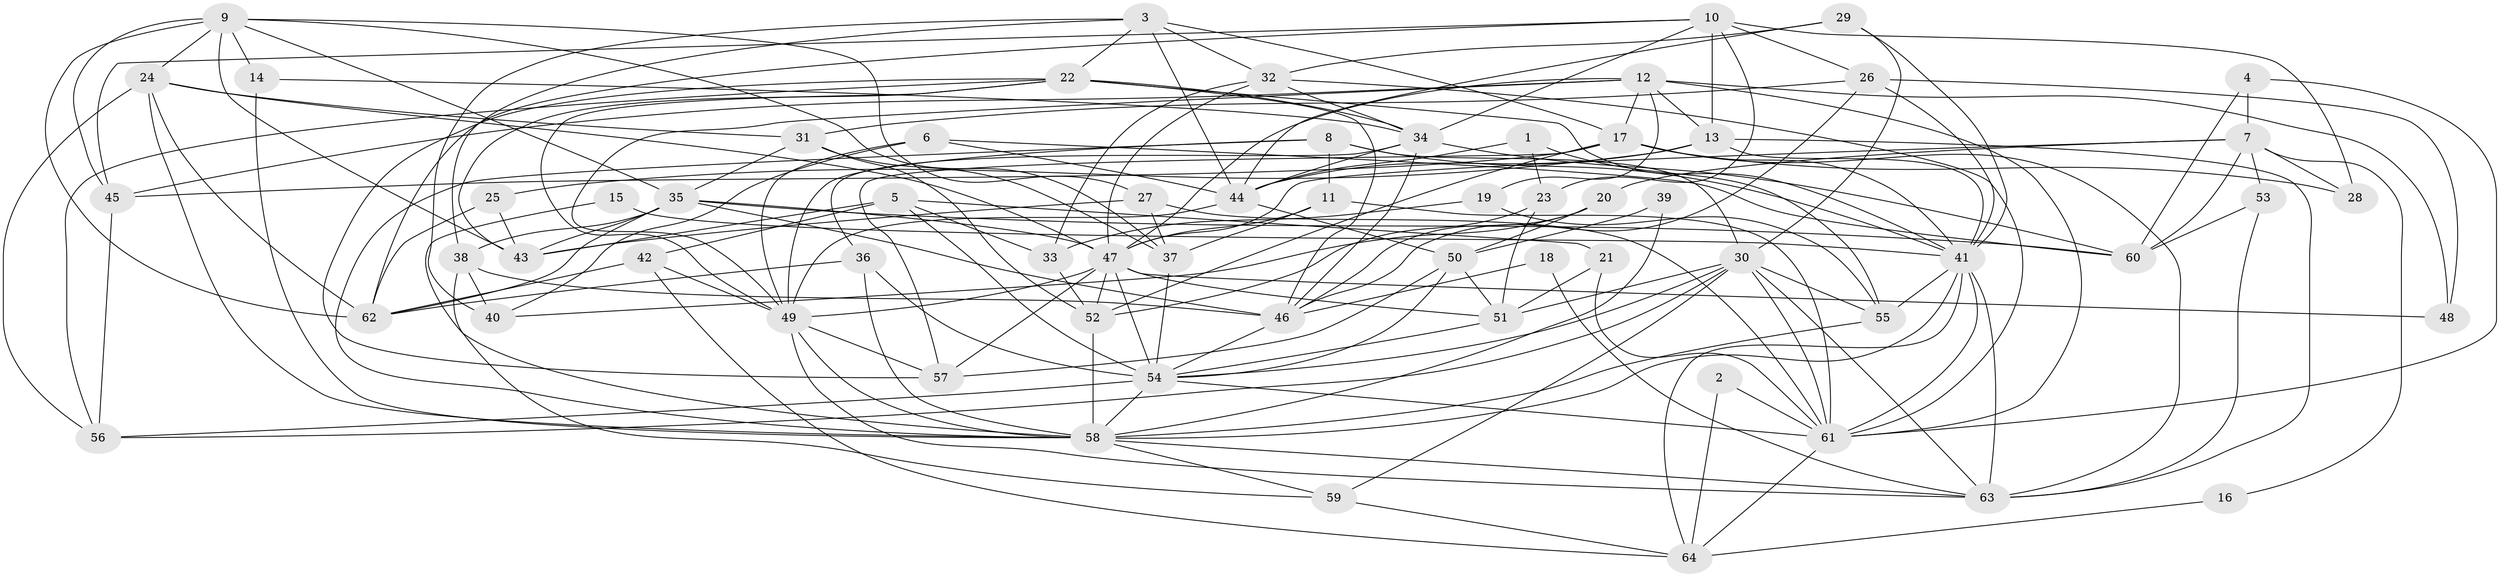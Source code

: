 // original degree distribution, {5: 0.2047244094488189, 4: 0.25196850393700787, 2: 0.12598425196850394, 3: 0.29133858267716534, 7: 0.031496062992125984, 6: 0.07086614173228346, 8: 0.015748031496062992, 9: 0.007874015748031496}
// Generated by graph-tools (version 1.1) at 2025/50/03/09/25 03:50:05]
// undirected, 64 vertices, 181 edges
graph export_dot {
graph [start="1"]
  node [color=gray90,style=filled];
  1;
  2;
  3;
  4;
  5;
  6;
  7;
  8;
  9;
  10;
  11;
  12;
  13;
  14;
  15;
  16;
  17;
  18;
  19;
  20;
  21;
  22;
  23;
  24;
  25;
  26;
  27;
  28;
  29;
  30;
  31;
  32;
  33;
  34;
  35;
  36;
  37;
  38;
  39;
  40;
  41;
  42;
  43;
  44;
  45;
  46;
  47;
  48;
  49;
  50;
  51;
  52;
  53;
  54;
  55;
  56;
  57;
  58;
  59;
  60;
  61;
  62;
  63;
  64;
  1 -- 23 [weight=2.0];
  1 -- 44 [weight=1.0];
  1 -- 55 [weight=1.0];
  2 -- 61 [weight=1.0];
  2 -- 64 [weight=1.0];
  3 -- 17 [weight=1.0];
  3 -- 22 [weight=1.0];
  3 -- 32 [weight=1.0];
  3 -- 38 [weight=1.0];
  3 -- 40 [weight=1.0];
  3 -- 44 [weight=1.0];
  4 -- 7 [weight=1.0];
  4 -- 60 [weight=1.0];
  4 -- 61 [weight=1.0];
  5 -- 21 [weight=1.0];
  5 -- 33 [weight=1.0];
  5 -- 42 [weight=1.0];
  5 -- 43 [weight=1.0];
  5 -- 54 [weight=2.0];
  6 -- 40 [weight=1.0];
  6 -- 44 [weight=1.0];
  6 -- 49 [weight=1.0];
  6 -- 60 [weight=1.0];
  7 -- 16 [weight=1.0];
  7 -- 20 [weight=1.0];
  7 -- 28 [weight=1.0];
  7 -- 47 [weight=1.0];
  7 -- 53 [weight=1.0];
  7 -- 60 [weight=1.0];
  8 -- 11 [weight=1.0];
  8 -- 30 [weight=1.0];
  8 -- 41 [weight=1.0];
  8 -- 49 [weight=1.0];
  8 -- 58 [weight=1.0];
  9 -- 14 [weight=1.0];
  9 -- 24 [weight=1.0];
  9 -- 27 [weight=1.0];
  9 -- 35 [weight=1.0];
  9 -- 37 [weight=1.0];
  9 -- 43 [weight=1.0];
  9 -- 45 [weight=1.0];
  9 -- 62 [weight=1.0];
  10 -- 13 [weight=1.0];
  10 -- 23 [weight=1.0];
  10 -- 26 [weight=1.0];
  10 -- 28 [weight=1.0];
  10 -- 34 [weight=1.0];
  10 -- 45 [weight=1.0];
  10 -- 62 [weight=1.0];
  11 -- 37 [weight=1.0];
  11 -- 47 [weight=1.0];
  11 -- 61 [weight=1.0];
  12 -- 13 [weight=1.0];
  12 -- 17 [weight=1.0];
  12 -- 19 [weight=1.0];
  12 -- 45 [weight=1.0];
  12 -- 47 [weight=1.0];
  12 -- 48 [weight=1.0];
  12 -- 49 [weight=1.0];
  12 -- 61 [weight=1.0];
  13 -- 25 [weight=1.0];
  13 -- 41 [weight=1.0];
  13 -- 44 [weight=1.0];
  13 -- 63 [weight=1.0];
  14 -- 34 [weight=1.0];
  14 -- 58 [weight=1.0];
  15 -- 41 [weight=1.0];
  15 -- 58 [weight=1.0];
  16 -- 64 [weight=1.0];
  17 -- 28 [weight=1.0];
  17 -- 41 [weight=1.0];
  17 -- 45 [weight=1.0];
  17 -- 52 [weight=1.0];
  17 -- 57 [weight=1.0];
  17 -- 63 [weight=1.0];
  18 -- 46 [weight=1.0];
  18 -- 63 [weight=1.0];
  19 -- 33 [weight=1.0];
  19 -- 55 [weight=1.0];
  20 -- 40 [weight=1.0];
  20 -- 46 [weight=1.0];
  20 -- 50 [weight=1.0];
  21 -- 51 [weight=1.0];
  21 -- 61 [weight=1.0];
  22 -- 34 [weight=1.0];
  22 -- 41 [weight=1.0];
  22 -- 43 [weight=1.0];
  22 -- 46 [weight=1.0];
  22 -- 49 [weight=1.0];
  22 -- 56 [weight=1.0];
  22 -- 57 [weight=1.0];
  23 -- 51 [weight=1.0];
  23 -- 52 [weight=1.0];
  24 -- 31 [weight=1.0];
  24 -- 47 [weight=1.0];
  24 -- 56 [weight=1.0];
  24 -- 58 [weight=1.0];
  24 -- 62 [weight=1.0];
  25 -- 43 [weight=1.0];
  25 -- 62 [weight=1.0];
  26 -- 31 [weight=1.0];
  26 -- 41 [weight=1.0];
  26 -- 46 [weight=1.0];
  26 -- 48 [weight=1.0];
  27 -- 37 [weight=1.0];
  27 -- 43 [weight=1.0];
  27 -- 61 [weight=1.0];
  29 -- 30 [weight=1.0];
  29 -- 32 [weight=1.0];
  29 -- 41 [weight=1.0];
  29 -- 44 [weight=1.0];
  30 -- 51 [weight=1.0];
  30 -- 54 [weight=1.0];
  30 -- 55 [weight=1.0];
  30 -- 56 [weight=1.0];
  30 -- 59 [weight=1.0];
  30 -- 61 [weight=1.0];
  30 -- 63 [weight=1.0];
  31 -- 35 [weight=1.0];
  31 -- 37 [weight=1.0];
  31 -- 52 [weight=1.0];
  32 -- 33 [weight=1.0];
  32 -- 34 [weight=1.0];
  32 -- 47 [weight=1.0];
  32 -- 61 [weight=1.0];
  33 -- 52 [weight=1.0];
  34 -- 36 [weight=1.0];
  34 -- 44 [weight=1.0];
  34 -- 46 [weight=1.0];
  34 -- 60 [weight=1.0];
  35 -- 38 [weight=1.0];
  35 -- 43 [weight=1.0];
  35 -- 46 [weight=1.0];
  35 -- 47 [weight=1.0];
  35 -- 60 [weight=1.0];
  35 -- 62 [weight=1.0];
  36 -- 54 [weight=1.0];
  36 -- 58 [weight=1.0];
  36 -- 62 [weight=1.0];
  37 -- 54 [weight=1.0];
  38 -- 40 [weight=1.0];
  38 -- 46 [weight=1.0];
  38 -- 59 [weight=1.0];
  39 -- 50 [weight=1.0];
  39 -- 58 [weight=1.0];
  41 -- 55 [weight=1.0];
  41 -- 58 [weight=1.0];
  41 -- 61 [weight=1.0];
  41 -- 63 [weight=1.0];
  41 -- 64 [weight=1.0];
  42 -- 49 [weight=1.0];
  42 -- 62 [weight=1.0];
  42 -- 64 [weight=1.0];
  44 -- 49 [weight=1.0];
  44 -- 50 [weight=1.0];
  45 -- 56 [weight=1.0];
  46 -- 54 [weight=1.0];
  47 -- 48 [weight=1.0];
  47 -- 49 [weight=1.0];
  47 -- 51 [weight=1.0];
  47 -- 52 [weight=1.0];
  47 -- 54 [weight=1.0];
  47 -- 57 [weight=1.0];
  49 -- 57 [weight=1.0];
  49 -- 58 [weight=1.0];
  49 -- 63 [weight=1.0];
  50 -- 51 [weight=1.0];
  50 -- 54 [weight=1.0];
  50 -- 57 [weight=1.0];
  51 -- 54 [weight=1.0];
  52 -- 58 [weight=1.0];
  53 -- 60 [weight=1.0];
  53 -- 63 [weight=1.0];
  54 -- 56 [weight=1.0];
  54 -- 58 [weight=1.0];
  54 -- 61 [weight=1.0];
  55 -- 58 [weight=1.0];
  58 -- 59 [weight=1.0];
  58 -- 63 [weight=1.0];
  59 -- 64 [weight=1.0];
  61 -- 64 [weight=1.0];
}

